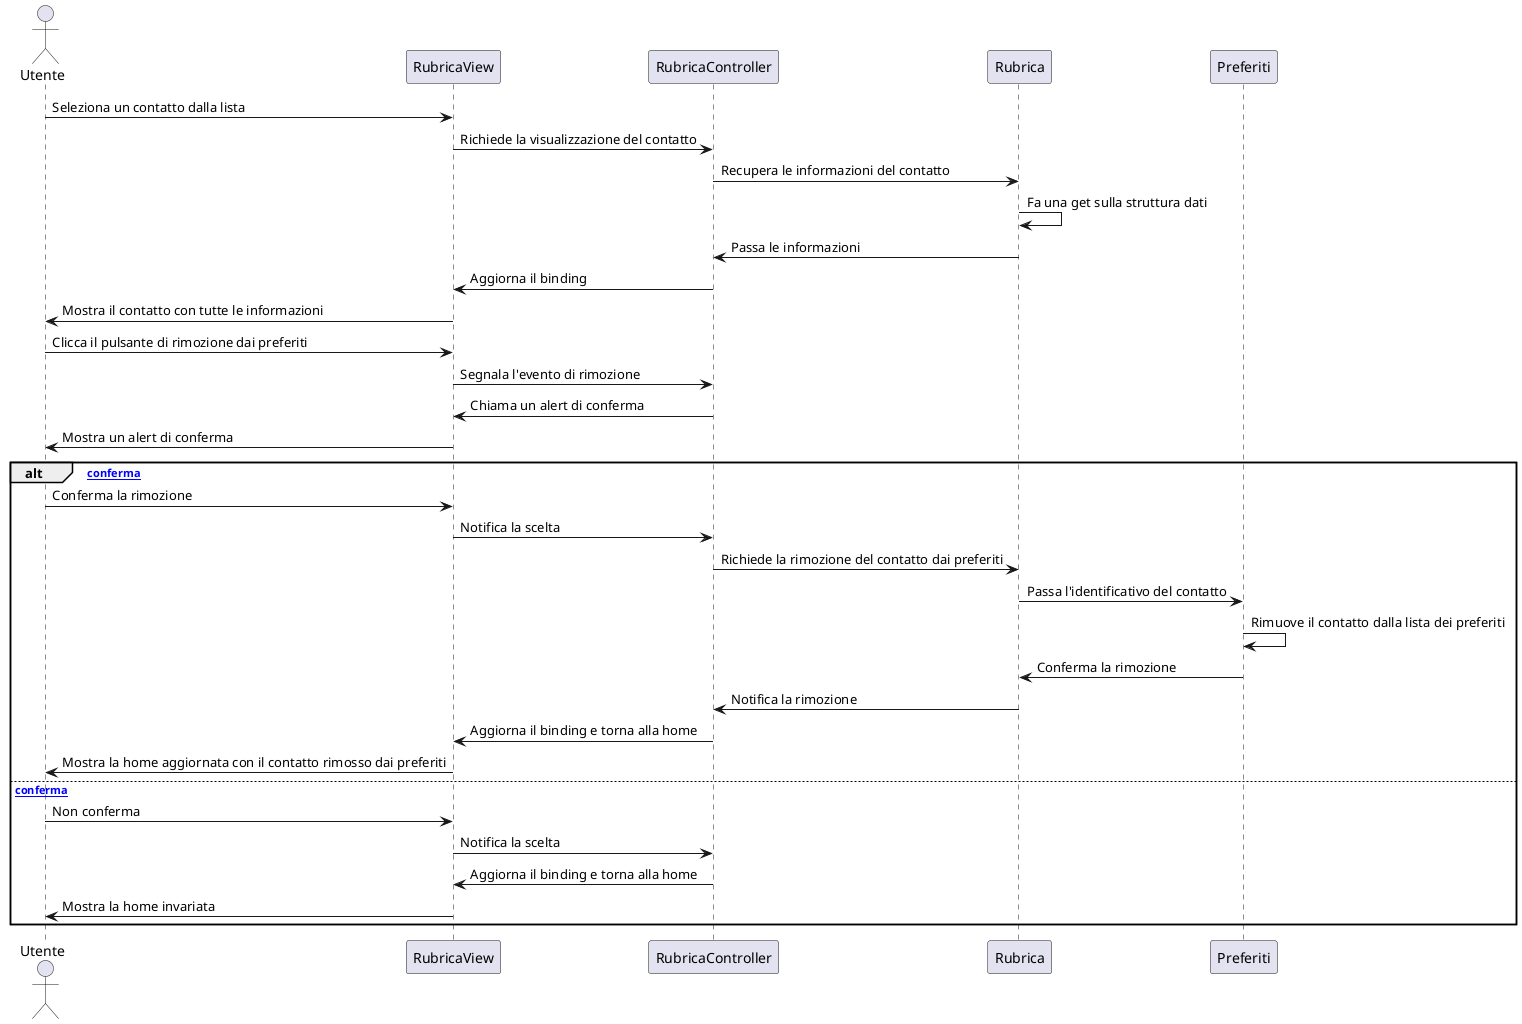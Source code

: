 @startuml
'https://plantuml.com/sequence-diagram

actor Utente

Utente -> RubricaView : Seleziona un contatto dalla lista
RubricaView -> RubricaController : Richiede la visualizzazione del contatto
RubricaController -> Rubrica : Recupera le informazioni del contatto
Rubrica -> Rubrica : Fa una get sulla struttura dati
Rubrica -> RubricaController : Passa le informazioni
RubricaController -> RubricaView : Aggiorna il binding
RubricaView -> Utente : Mostra il contatto con tutte le informazioni

Utente -> RubricaView : Clicca il pulsante di rimozione dai preferiti
RubricaView -> RubricaController : Segnala l'evento di rimozione
RubricaController -> RubricaView : Chiama un alert di conferma
RubricaView -> Utente : Mostra un alert di conferma
alt [conferma]
    Utente -> RubricaView : Conferma la rimozione
    RubricaView -> RubricaController : Notifica la scelta
    RubricaController -> Rubrica : Richiede la rimozione del contatto dai preferiti
    Rubrica -> Preferiti : Passa l'identificativo del contatto
    Preferiti -> Preferiti : Rimuove il contatto dalla lista dei preferiti
    Preferiti -> Rubrica : Conferma la rimozione
    Rubrica -> RubricaController : Notifica la rimozione
    RubricaController -> RubricaView : Aggiorna il binding e torna alla home
    RubricaView -> Utente : Mostra la home aggiornata con il contatto rimosso dai preferiti
else [non conferma]
    Utente -> RubricaView : Non conferma
    RubricaView -> RubricaController : Notifica la scelta
    RubricaController -> RubricaView : Aggiorna il binding e torna alla home
    RubricaView -> Utente : Mostra la home invariata
end

@enduml
